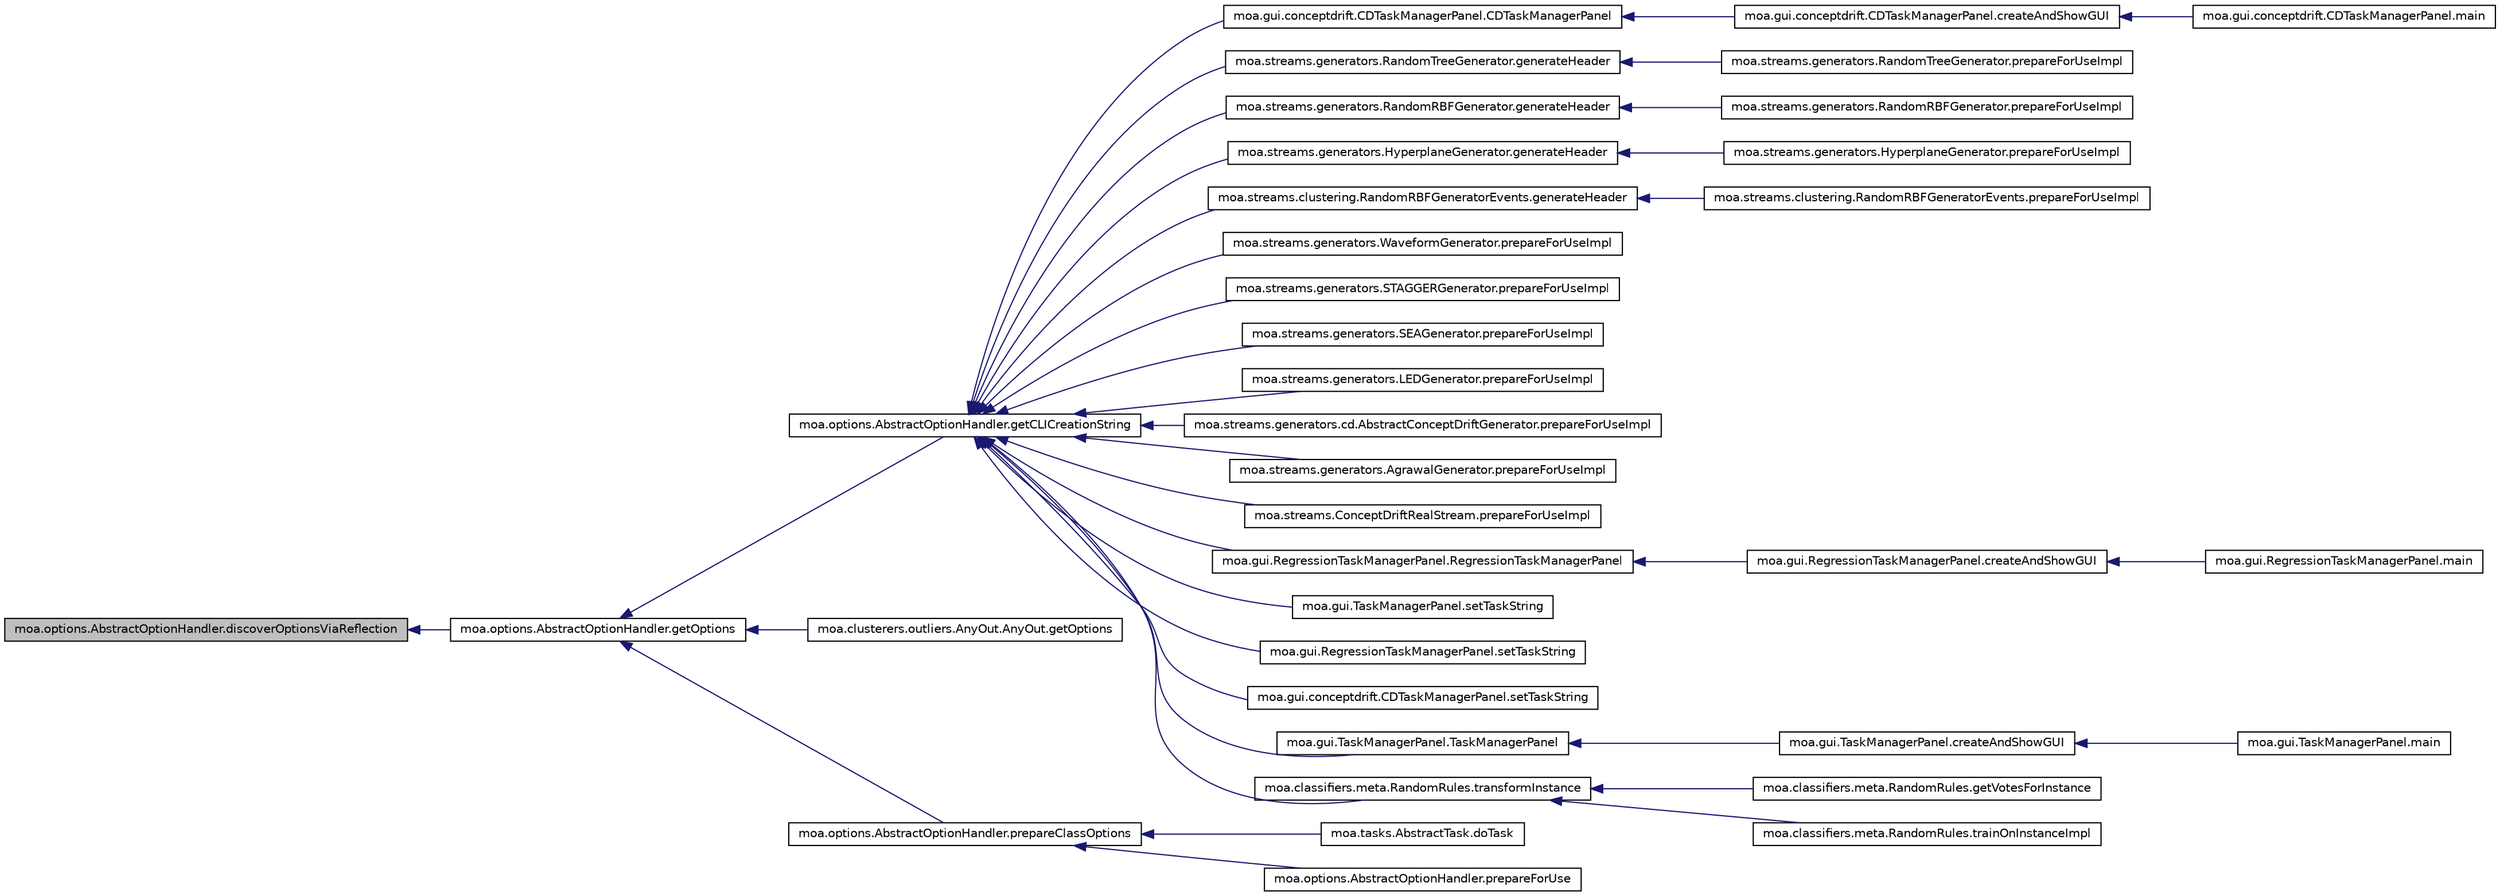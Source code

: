 digraph G
{
  edge [fontname="Helvetica",fontsize="10",labelfontname="Helvetica",labelfontsize="10"];
  node [fontname="Helvetica",fontsize="10",shape=record];
  rankdir=LR;
  Node1 [label="moa.options.AbstractOptionHandler.discoverOptionsViaReflection",height=0.2,width=0.4,color="black", fillcolor="grey75", style="filled" fontcolor="black"];
  Node1 -> Node2 [dir=back,color="midnightblue",fontsize="10",style="solid",fontname="Helvetica"];
  Node2 [label="moa.options.AbstractOptionHandler.getOptions",height=0.2,width=0.4,color="black", fillcolor="white", style="filled",URL="$classmoa_1_1options_1_1AbstractOptionHandler.html#a7ba82c22a57694b00d317d345f1fa317",tooltip="Gets the options of this object."];
  Node2 -> Node3 [dir=back,color="midnightblue",fontsize="10",style="solid",fontname="Helvetica"];
  Node3 [label="moa.options.AbstractOptionHandler.getCLICreationString",height=0.2,width=0.4,color="black", fillcolor="white", style="filled",URL="$classmoa_1_1options_1_1AbstractOptionHandler.html#aeaeb9c80ecb2664eff34245d98464890",tooltip="Gets the Command Line Interface text to create the object."];
  Node3 -> Node4 [dir=back,color="midnightblue",fontsize="10",style="solid",fontname="Helvetica"];
  Node4 [label="moa.gui.conceptdrift.CDTaskManagerPanel.CDTaskManagerPanel",height=0.2,width=0.4,color="black", fillcolor="white", style="filled",URL="$classmoa_1_1gui_1_1conceptdrift_1_1CDTaskManagerPanel.html#a04f4ae3de268d7b0ae19682dafc4d06d"];
  Node4 -> Node5 [dir=back,color="midnightblue",fontsize="10",style="solid",fontname="Helvetica"];
  Node5 [label="moa.gui.conceptdrift.CDTaskManagerPanel.createAndShowGUI",height=0.2,width=0.4,color="black", fillcolor="white", style="filled",URL="$classmoa_1_1gui_1_1conceptdrift_1_1CDTaskManagerPanel.html#a4304e684dc5c1b3753d2db5862be5ecf"];
  Node5 -> Node6 [dir=back,color="midnightblue",fontsize="10",style="solid",fontname="Helvetica"];
  Node6 [label="moa.gui.conceptdrift.CDTaskManagerPanel.main",height=0.2,width=0.4,color="black", fillcolor="white", style="filled",URL="$classmoa_1_1gui_1_1conceptdrift_1_1CDTaskManagerPanel.html#a4cb0c8075a43180bf08f6c731600055e"];
  Node3 -> Node7 [dir=back,color="midnightblue",fontsize="10",style="solid",fontname="Helvetica"];
  Node7 [label="moa.streams.generators.RandomTreeGenerator.generateHeader",height=0.2,width=0.4,color="black", fillcolor="white", style="filled",URL="$classmoa_1_1streams_1_1generators_1_1RandomTreeGenerator.html#a66dffd83ba56ad61cad6a65478eae8ea"];
  Node7 -> Node8 [dir=back,color="midnightblue",fontsize="10",style="solid",fontname="Helvetica"];
  Node8 [label="moa.streams.generators.RandomTreeGenerator.prepareForUseImpl",height=0.2,width=0.4,color="black", fillcolor="white", style="filled",URL="$classmoa_1_1streams_1_1generators_1_1RandomTreeGenerator.html#ace86a98117d53942f96942b136854349",tooltip="This method describes the implementation of how to prepare this object for use."];
  Node3 -> Node9 [dir=back,color="midnightblue",fontsize="10",style="solid",fontname="Helvetica"];
  Node9 [label="moa.streams.generators.RandomRBFGenerator.generateHeader",height=0.2,width=0.4,color="black", fillcolor="white", style="filled",URL="$classmoa_1_1streams_1_1generators_1_1RandomRBFGenerator.html#af7daae460d9d51efd4c5dbec66aee18b"];
  Node9 -> Node10 [dir=back,color="midnightblue",fontsize="10",style="solid",fontname="Helvetica"];
  Node10 [label="moa.streams.generators.RandomRBFGenerator.prepareForUseImpl",height=0.2,width=0.4,color="black", fillcolor="white", style="filled",URL="$classmoa_1_1streams_1_1generators_1_1RandomRBFGenerator.html#a2173cb206ccf84401a7dd8d31256d5fd",tooltip="This method describes the implementation of how to prepare this object for use."];
  Node3 -> Node11 [dir=back,color="midnightblue",fontsize="10",style="solid",fontname="Helvetica"];
  Node11 [label="moa.streams.generators.HyperplaneGenerator.generateHeader",height=0.2,width=0.4,color="black", fillcolor="white", style="filled",URL="$classmoa_1_1streams_1_1generators_1_1HyperplaneGenerator.html#a66d86c9f9641ff5c92bccaa398c408a2"];
  Node11 -> Node12 [dir=back,color="midnightblue",fontsize="10",style="solid",fontname="Helvetica"];
  Node12 [label="moa.streams.generators.HyperplaneGenerator.prepareForUseImpl",height=0.2,width=0.4,color="black", fillcolor="white", style="filled",URL="$classmoa_1_1streams_1_1generators_1_1HyperplaneGenerator.html#a0c73cb92cab3b4bf0799dee30a7be619",tooltip="This method describes the implementation of how to prepare this object for use."];
  Node3 -> Node13 [dir=back,color="midnightblue",fontsize="10",style="solid",fontname="Helvetica"];
  Node13 [label="moa.streams.clustering.RandomRBFGeneratorEvents.generateHeader",height=0.2,width=0.4,color="black", fillcolor="white", style="filled",URL="$classmoa_1_1streams_1_1clustering_1_1RandomRBFGeneratorEvents.html#a5f12d1770b44325e0292c23d5a12868e"];
  Node13 -> Node14 [dir=back,color="midnightblue",fontsize="10",style="solid",fontname="Helvetica"];
  Node14 [label="moa.streams.clustering.RandomRBFGeneratorEvents.prepareForUseImpl",height=0.2,width=0.4,color="black", fillcolor="white", style="filled",URL="$classmoa_1_1streams_1_1clustering_1_1RandomRBFGeneratorEvents.html#a845ee7397f8e9674cf1e404a4e512652",tooltip="This method describes the implementation of how to prepare this object for use."];
  Node3 -> Node15 [dir=back,color="midnightblue",fontsize="10",style="solid",fontname="Helvetica"];
  Node15 [label="moa.streams.generators.WaveformGenerator.prepareForUseImpl",height=0.2,width=0.4,color="black", fillcolor="white", style="filled",URL="$classmoa_1_1streams_1_1generators_1_1WaveformGenerator.html#ad02fd588707df9fe6f7261b973150c8a",tooltip="This method describes the implementation of how to prepare this object for use."];
  Node3 -> Node16 [dir=back,color="midnightblue",fontsize="10",style="solid",fontname="Helvetica"];
  Node16 [label="moa.streams.generators.STAGGERGenerator.prepareForUseImpl",height=0.2,width=0.4,color="black", fillcolor="white", style="filled",URL="$classmoa_1_1streams_1_1generators_1_1STAGGERGenerator.html#acac3c0d89bb43020092758bf8905c149",tooltip="This method describes the implementation of how to prepare this object for use."];
  Node3 -> Node17 [dir=back,color="midnightblue",fontsize="10",style="solid",fontname="Helvetica"];
  Node17 [label="moa.streams.generators.SEAGenerator.prepareForUseImpl",height=0.2,width=0.4,color="black", fillcolor="white", style="filled",URL="$classmoa_1_1streams_1_1generators_1_1SEAGenerator.html#a82056787549a1c8f2c8864b21ada42ca",tooltip="This method describes the implementation of how to prepare this object for use."];
  Node3 -> Node18 [dir=back,color="midnightblue",fontsize="10",style="solid",fontname="Helvetica"];
  Node18 [label="moa.streams.generators.LEDGenerator.prepareForUseImpl",height=0.2,width=0.4,color="black", fillcolor="white", style="filled",URL="$classmoa_1_1streams_1_1generators_1_1LEDGenerator.html#ad67d5071b379d3a19bf2c47fd23a00ce",tooltip="This method describes the implementation of how to prepare this object for use."];
  Node3 -> Node19 [dir=back,color="midnightblue",fontsize="10",style="solid",fontname="Helvetica"];
  Node19 [label="moa.streams.generators.cd.AbstractConceptDriftGenerator.prepareForUseImpl",height=0.2,width=0.4,color="black", fillcolor="white", style="filled",URL="$classmoa_1_1streams_1_1generators_1_1cd_1_1AbstractConceptDriftGenerator.html#aad9b28c909c8fff58ca191e3cfbd1b76",tooltip="This method describes the implementation of how to prepare this object for use."];
  Node3 -> Node20 [dir=back,color="midnightblue",fontsize="10",style="solid",fontname="Helvetica"];
  Node20 [label="moa.streams.generators.AgrawalGenerator.prepareForUseImpl",height=0.2,width=0.4,color="black", fillcolor="white", style="filled",URL="$classmoa_1_1streams_1_1generators_1_1AgrawalGenerator.html#a4b195ce1187260d0cf25591c2fb4aebe",tooltip="This method describes the implementation of how to prepare this object for use."];
  Node3 -> Node21 [dir=back,color="midnightblue",fontsize="10",style="solid",fontname="Helvetica"];
  Node21 [label="moa.streams.ConceptDriftRealStream.prepareForUseImpl",height=0.2,width=0.4,color="black", fillcolor="white", style="filled",URL="$classmoa_1_1streams_1_1ConceptDriftRealStream.html#a52f614f44e7faf104bd770cd04426188",tooltip="This method describes the implementation of how to prepare this object for use."];
  Node3 -> Node22 [dir=back,color="midnightblue",fontsize="10",style="solid",fontname="Helvetica"];
  Node22 [label="moa.gui.RegressionTaskManagerPanel.RegressionTaskManagerPanel",height=0.2,width=0.4,color="black", fillcolor="white", style="filled",URL="$classmoa_1_1gui_1_1RegressionTaskManagerPanel.html#adbcef9767e5e801a40b4192dd07f6d31"];
  Node22 -> Node23 [dir=back,color="midnightblue",fontsize="10",style="solid",fontname="Helvetica"];
  Node23 [label="moa.gui.RegressionTaskManagerPanel.createAndShowGUI",height=0.2,width=0.4,color="black", fillcolor="white", style="filled",URL="$classmoa_1_1gui_1_1RegressionTaskManagerPanel.html#a2fa8f3a6f628167cf693724cfd23cd29"];
  Node23 -> Node24 [dir=back,color="midnightblue",fontsize="10",style="solid",fontname="Helvetica"];
  Node24 [label="moa.gui.RegressionTaskManagerPanel.main",height=0.2,width=0.4,color="black", fillcolor="white", style="filled",URL="$classmoa_1_1gui_1_1RegressionTaskManagerPanel.html#a7f6bfd925bfdaaf1162ed39262623782"];
  Node3 -> Node25 [dir=back,color="midnightblue",fontsize="10",style="solid",fontname="Helvetica"];
  Node25 [label="moa.gui.TaskManagerPanel.setTaskString",height=0.2,width=0.4,color="black", fillcolor="white", style="filled",URL="$classmoa_1_1gui_1_1TaskManagerPanel.html#a3a1a23fe5a5ffdd001046bd7c5e405b8"];
  Node3 -> Node26 [dir=back,color="midnightblue",fontsize="10",style="solid",fontname="Helvetica"];
  Node26 [label="moa.gui.RegressionTaskManagerPanel.setTaskString",height=0.2,width=0.4,color="black", fillcolor="white", style="filled",URL="$classmoa_1_1gui_1_1RegressionTaskManagerPanel.html#a674fb265c552fd8a6be15a631b8cf0b9"];
  Node3 -> Node27 [dir=back,color="midnightblue",fontsize="10",style="solid",fontname="Helvetica"];
  Node27 [label="moa.gui.conceptdrift.CDTaskManagerPanel.setTaskString",height=0.2,width=0.4,color="black", fillcolor="white", style="filled",URL="$classmoa_1_1gui_1_1conceptdrift_1_1CDTaskManagerPanel.html#a1a7e26608ba57d926eae4be0d0b2ab5c"];
  Node3 -> Node28 [dir=back,color="midnightblue",fontsize="10",style="solid",fontname="Helvetica"];
  Node28 [label="moa.gui.TaskManagerPanel.TaskManagerPanel",height=0.2,width=0.4,color="black", fillcolor="white", style="filled",URL="$classmoa_1_1gui_1_1TaskManagerPanel.html#ab57b5ee93e92e814d9e0f67a3f4e084f"];
  Node28 -> Node29 [dir=back,color="midnightblue",fontsize="10",style="solid",fontname="Helvetica"];
  Node29 [label="moa.gui.TaskManagerPanel.createAndShowGUI",height=0.2,width=0.4,color="black", fillcolor="white", style="filled",URL="$classmoa_1_1gui_1_1TaskManagerPanel.html#afd68622f85f8e1e31b34f15a2f46c234"];
  Node29 -> Node30 [dir=back,color="midnightblue",fontsize="10",style="solid",fontname="Helvetica"];
  Node30 [label="moa.gui.TaskManagerPanel.main",height=0.2,width=0.4,color="black", fillcolor="white", style="filled",URL="$classmoa_1_1gui_1_1TaskManagerPanel.html#a81a777eba3f5a62e7ddf67a4428acc5e"];
  Node3 -> Node31 [dir=back,color="midnightblue",fontsize="10",style="solid",fontname="Helvetica"];
  Node31 [label="moa.classifiers.meta.RandomRules.transformInstance",height=0.2,width=0.4,color="black", fillcolor="white", style="filled",URL="$classmoa_1_1classifiers_1_1meta_1_1RandomRules.html#a1a287436b022419bb0f287ecc45d61c1"];
  Node31 -> Node32 [dir=back,color="midnightblue",fontsize="10",style="solid",fontname="Helvetica"];
  Node32 [label="moa.classifiers.meta.RandomRules.getVotesForInstance",height=0.2,width=0.4,color="black", fillcolor="white", style="filled",URL="$classmoa_1_1classifiers_1_1meta_1_1RandomRules.html#a79e8a7cb96c8aedc9f25de3763eea057",tooltip="Predicts the class memberships for a given instance."];
  Node31 -> Node33 [dir=back,color="midnightblue",fontsize="10",style="solid",fontname="Helvetica"];
  Node33 [label="moa.classifiers.meta.RandomRules.trainOnInstanceImpl",height=0.2,width=0.4,color="black", fillcolor="white", style="filled",URL="$classmoa_1_1classifiers_1_1meta_1_1RandomRules.html#ac3bc5ae79d7c859295a83eeec7f514c2",tooltip="Trains this classifier incrementally using the given instance."];
  Node2 -> Node34 [dir=back,color="midnightblue",fontsize="10",style="solid",fontname="Helvetica"];
  Node34 [label="moa.clusterers.outliers.AnyOut.AnyOut.getOptions",height=0.2,width=0.4,color="black", fillcolor="white", style="filled",URL="$classmoa_1_1clusterers_1_1outliers_1_1AnyOut_1_1AnyOut.html#a359c844d9ea02b0e69cfe9a9f8304656",tooltip="Gets the options of this object."];
  Node2 -> Node35 [dir=back,color="midnightblue",fontsize="10",style="solid",fontname="Helvetica"];
  Node35 [label="moa.options.AbstractOptionHandler.prepareClassOptions",height=0.2,width=0.4,color="black", fillcolor="white", style="filled",URL="$classmoa_1_1options_1_1AbstractOptionHandler.html#aeef2b0d69dd104c0f94f5402acee9dfa",tooltip="Prepares the options of this class."];
  Node35 -> Node36 [dir=back,color="midnightblue",fontsize="10",style="solid",fontname="Helvetica"];
  Node36 [label="moa.tasks.AbstractTask.doTask",height=0.2,width=0.4,color="black", fillcolor="white", style="filled",URL="$classmoa_1_1tasks_1_1AbstractTask.html#aaffeb304f0009dcd5e3c1f0df3b3b533",tooltip="This method performs this task."];
  Node35 -> Node37 [dir=back,color="midnightblue",fontsize="10",style="solid",fontname="Helvetica"];
  Node37 [label="moa.options.AbstractOptionHandler.prepareForUse",height=0.2,width=0.4,color="black", fillcolor="white", style="filled",URL="$classmoa_1_1options_1_1AbstractOptionHandler.html#ad29bc9f3a12d78324a56c80dac4784ae",tooltip="This method prepares this object for use."];
}
